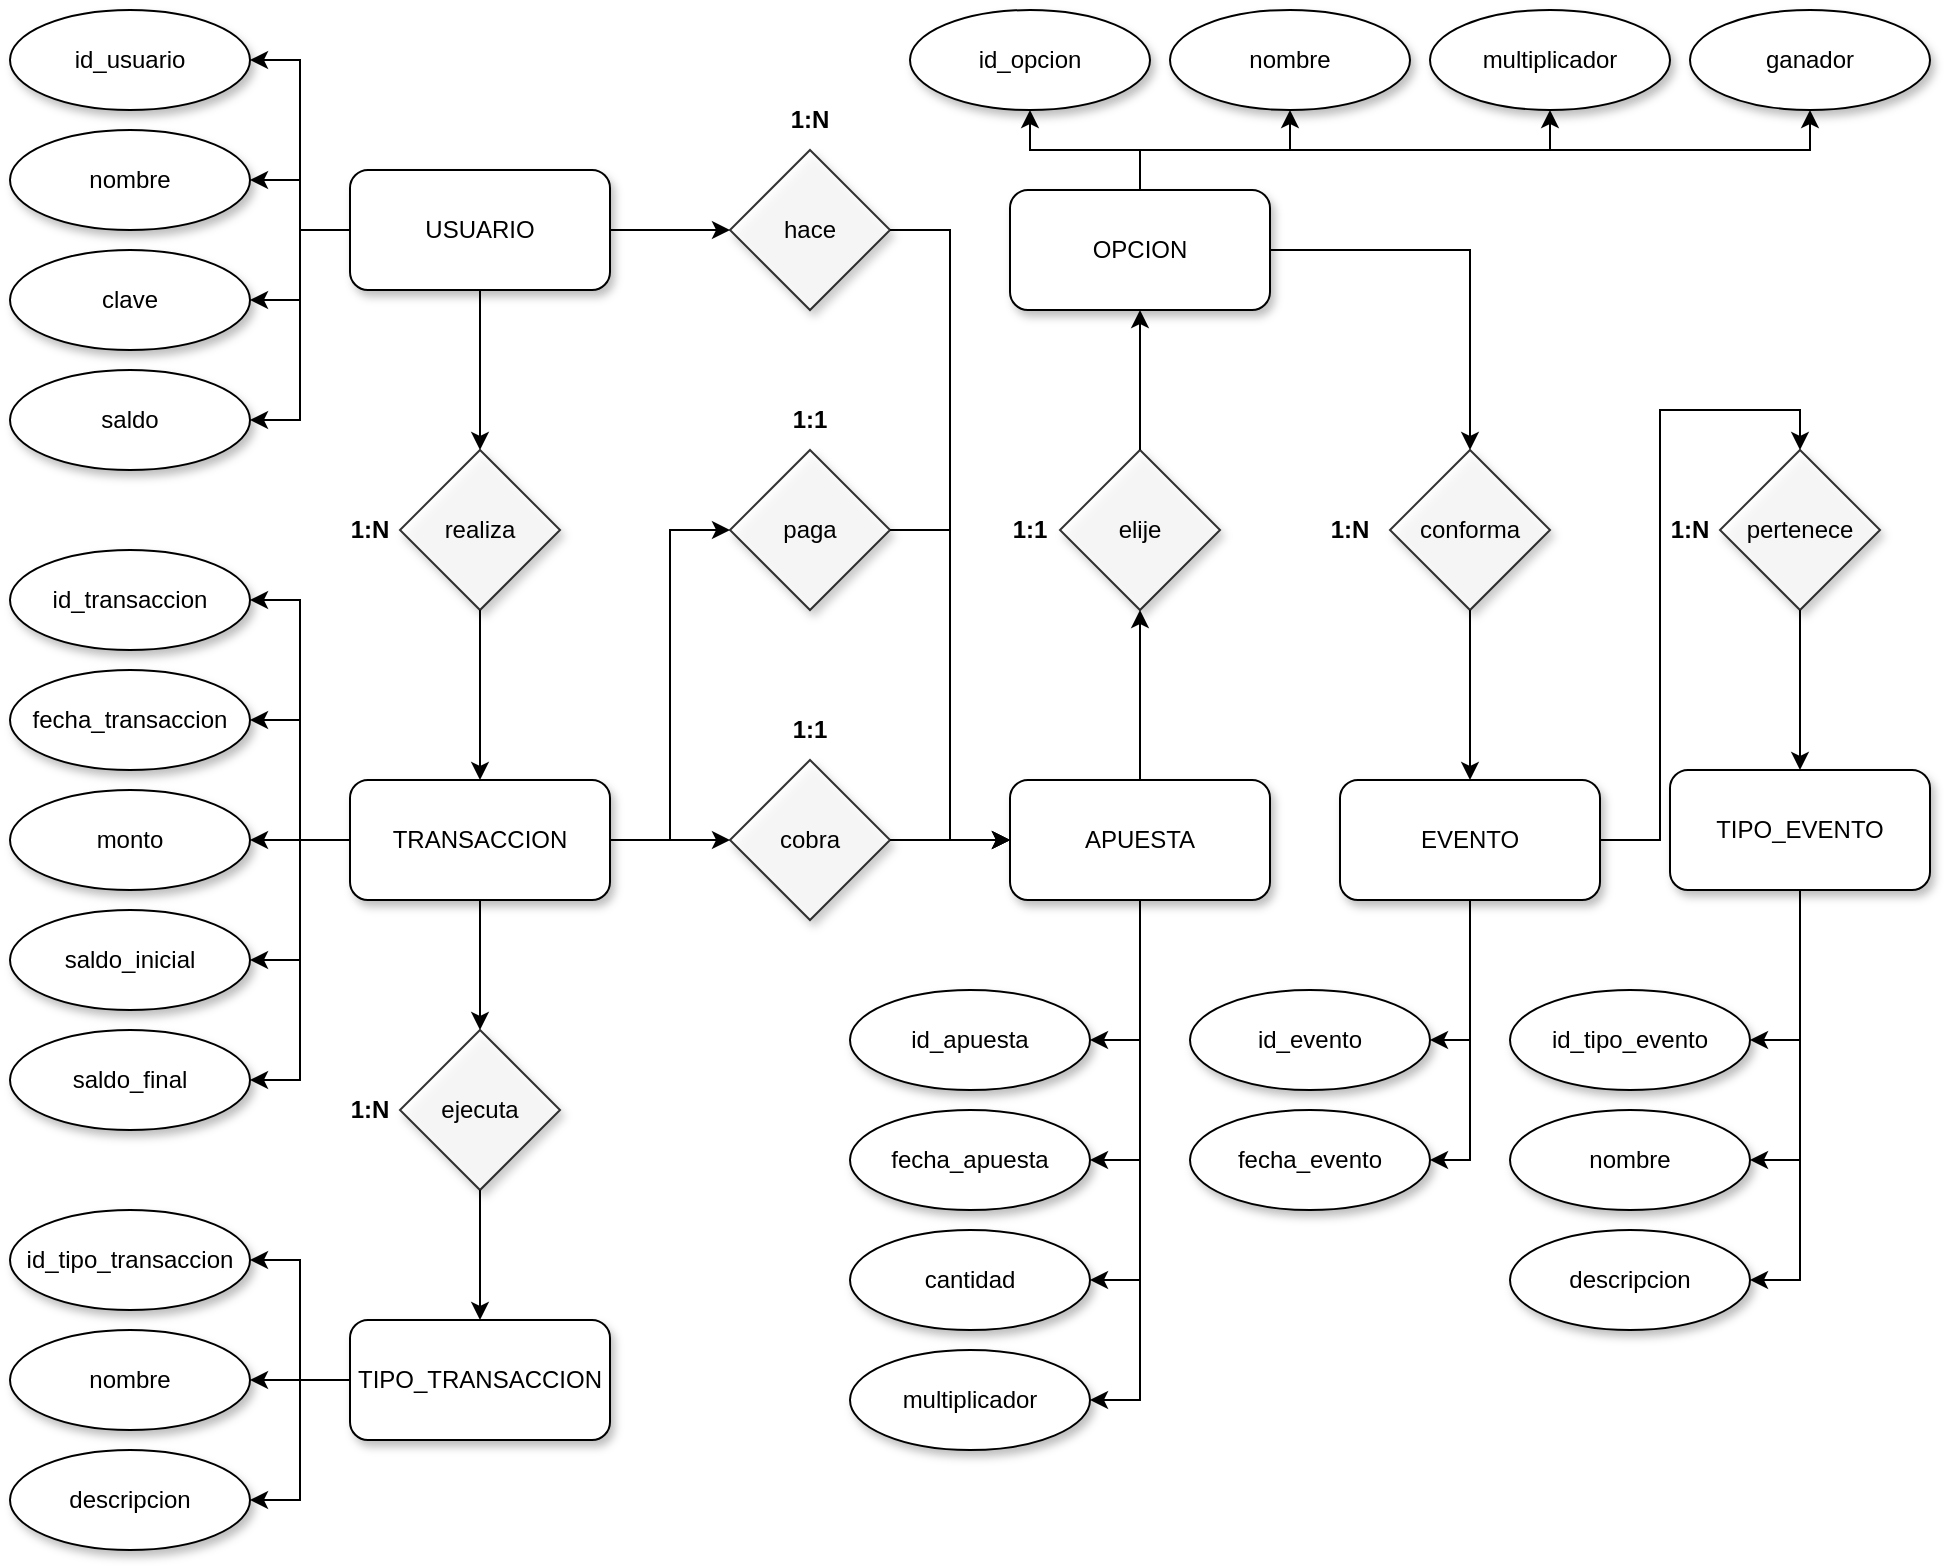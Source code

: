 <mxfile version="17.4.6" type="github">
  <diagram id="R2lEEEUBdFMjLlhIrx00" name="Page-1">
    <mxGraphModel dx="997" dy="548" grid="1" gridSize="10" guides="1" tooltips="1" connect="1" arrows="1" fold="1" page="1" pageScale="1" pageWidth="850" pageHeight="1100" math="0" shadow="0" extFonts="Permanent Marker^https://fonts.googleapis.com/css?family=Permanent+Marker">
      <root>
        <mxCell id="0" />
        <mxCell id="1" parent="0" />
        <mxCell id="2Tna0dI7XoZfgL8YWz7m-28" style="edgeStyle=orthogonalEdgeStyle;rounded=0;orthogonalLoop=1;jettySize=auto;html=1;entryX=1;entryY=0.5;entryDx=0;entryDy=0;" edge="1" parent="1" source="oc0m06MNL1J7dgQTcm7O-1" target="2Tna0dI7XoZfgL8YWz7m-3">
          <mxGeometry relative="1" as="geometry" />
        </mxCell>
        <mxCell id="2Tna0dI7XoZfgL8YWz7m-29" style="edgeStyle=orthogonalEdgeStyle;rounded=0;orthogonalLoop=1;jettySize=auto;html=1;exitX=0;exitY=0.5;exitDx=0;exitDy=0;entryX=1;entryY=0.5;entryDx=0;entryDy=0;" edge="1" parent="1" source="oc0m06MNL1J7dgQTcm7O-1" target="2Tna0dI7XoZfgL8YWz7m-4">
          <mxGeometry relative="1" as="geometry" />
        </mxCell>
        <mxCell id="2Tna0dI7XoZfgL8YWz7m-31" style="edgeStyle=orthogonalEdgeStyle;rounded=0;orthogonalLoop=1;jettySize=auto;html=1;exitX=0;exitY=0.5;exitDx=0;exitDy=0;entryX=1;entryY=0.5;entryDx=0;entryDy=0;" edge="1" parent="1" source="oc0m06MNL1J7dgQTcm7O-1" target="2Tna0dI7XoZfgL8YWz7m-26">
          <mxGeometry relative="1" as="geometry" />
        </mxCell>
        <mxCell id="2Tna0dI7XoZfgL8YWz7m-32" style="edgeStyle=orthogonalEdgeStyle;rounded=0;orthogonalLoop=1;jettySize=auto;html=1;exitX=0;exitY=0.5;exitDx=0;exitDy=0;entryX=1;entryY=0.5;entryDx=0;entryDy=0;" edge="1" parent="1" source="oc0m06MNL1J7dgQTcm7O-1" target="2Tna0dI7XoZfgL8YWz7m-25">
          <mxGeometry relative="1" as="geometry" />
        </mxCell>
        <mxCell id="2Tna0dI7XoZfgL8YWz7m-50" style="edgeStyle=orthogonalEdgeStyle;rounded=0;orthogonalLoop=1;jettySize=auto;html=1;exitX=0.5;exitY=1;exitDx=0;exitDy=0;entryX=0.5;entryY=0;entryDx=0;entryDy=0;" edge="1" parent="1" source="oc0m06MNL1J7dgQTcm7O-1" target="2Tna0dI7XoZfgL8YWz7m-48">
          <mxGeometry relative="1" as="geometry" />
        </mxCell>
        <mxCell id="2Tna0dI7XoZfgL8YWz7m-66" style="edgeStyle=orthogonalEdgeStyle;rounded=0;orthogonalLoop=1;jettySize=auto;html=1;exitX=1;exitY=0.5;exitDx=0;exitDy=0;" edge="1" parent="1" source="oc0m06MNL1J7dgQTcm7O-1" target="2Tna0dI7XoZfgL8YWz7m-65">
          <mxGeometry relative="1" as="geometry" />
        </mxCell>
        <mxCell id="oc0m06MNL1J7dgQTcm7O-1" value="USUARIO" style="rounded=1;whiteSpace=wrap;html=1;shadow=1;" vertex="1" parent="1">
          <mxGeometry x="200" y="110" width="130" height="60" as="geometry" />
        </mxCell>
        <mxCell id="2Tna0dI7XoZfgL8YWz7m-78" style="edgeStyle=orthogonalEdgeStyle;rounded=0;orthogonalLoop=1;jettySize=auto;html=1;exitX=0.5;exitY=1;exitDx=0;exitDy=0;entryX=1;entryY=0.5;entryDx=0;entryDy=0;" edge="1" parent="1" source="2Tna0dI7XoZfgL8YWz7m-1" target="2Tna0dI7XoZfgL8YWz7m-77">
          <mxGeometry relative="1" as="geometry" />
        </mxCell>
        <mxCell id="2Tna0dI7XoZfgL8YWz7m-79" style="edgeStyle=orthogonalEdgeStyle;rounded=0;orthogonalLoop=1;jettySize=auto;html=1;exitX=0.5;exitY=1;exitDx=0;exitDy=0;entryX=1;entryY=0.5;entryDx=0;entryDy=0;" edge="1" parent="1" source="2Tna0dI7XoZfgL8YWz7m-1" target="2Tna0dI7XoZfgL8YWz7m-76">
          <mxGeometry relative="1" as="geometry" />
        </mxCell>
        <mxCell id="2Tna0dI7XoZfgL8YWz7m-80" style="edgeStyle=orthogonalEdgeStyle;rounded=0;orthogonalLoop=1;jettySize=auto;html=1;exitX=0.5;exitY=1;exitDx=0;exitDy=0;entryX=1;entryY=0.5;entryDx=0;entryDy=0;" edge="1" parent="1" source="2Tna0dI7XoZfgL8YWz7m-1" target="2Tna0dI7XoZfgL8YWz7m-75">
          <mxGeometry relative="1" as="geometry" />
        </mxCell>
        <mxCell id="2Tna0dI7XoZfgL8YWz7m-81" style="edgeStyle=orthogonalEdgeStyle;rounded=0;orthogonalLoop=1;jettySize=auto;html=1;exitX=0.5;exitY=1;exitDx=0;exitDy=0;entryX=1;entryY=0.5;entryDx=0;entryDy=0;" edge="1" parent="1" source="2Tna0dI7XoZfgL8YWz7m-1" target="2Tna0dI7XoZfgL8YWz7m-35">
          <mxGeometry relative="1" as="geometry" />
        </mxCell>
        <mxCell id="2Tna0dI7XoZfgL8YWz7m-94" style="edgeStyle=orthogonalEdgeStyle;rounded=0;orthogonalLoop=1;jettySize=auto;html=1;exitX=0.5;exitY=0;exitDx=0;exitDy=0;entryX=0.5;entryY=1;entryDx=0;entryDy=0;" edge="1" parent="1" source="2Tna0dI7XoZfgL8YWz7m-1" target="2Tna0dI7XoZfgL8YWz7m-74">
          <mxGeometry relative="1" as="geometry" />
        </mxCell>
        <mxCell id="2Tna0dI7XoZfgL8YWz7m-1" value="APUESTA" style="rounded=1;whiteSpace=wrap;html=1;shadow=1;" vertex="1" parent="1">
          <mxGeometry x="530" y="415" width="130" height="60" as="geometry" />
        </mxCell>
        <mxCell id="2Tna0dI7XoZfgL8YWz7m-89" style="edgeStyle=orthogonalEdgeStyle;rounded=0;orthogonalLoop=1;jettySize=auto;html=1;exitX=0.5;exitY=0;exitDx=0;exitDy=0;entryX=0.5;entryY=1;entryDx=0;entryDy=0;" edge="1" parent="1" source="2Tna0dI7XoZfgL8YWz7m-2" target="2Tna0dI7XoZfgL8YWz7m-85">
          <mxGeometry relative="1" as="geometry" />
        </mxCell>
        <mxCell id="2Tna0dI7XoZfgL8YWz7m-90" style="edgeStyle=orthogonalEdgeStyle;rounded=0;orthogonalLoop=1;jettySize=auto;html=1;exitX=0.5;exitY=0;exitDx=0;exitDy=0;entryX=0.5;entryY=1;entryDx=0;entryDy=0;" edge="1" parent="1" source="2Tna0dI7XoZfgL8YWz7m-2" target="2Tna0dI7XoZfgL8YWz7m-88">
          <mxGeometry relative="1" as="geometry" />
        </mxCell>
        <mxCell id="2Tna0dI7XoZfgL8YWz7m-92" style="edgeStyle=orthogonalEdgeStyle;rounded=0;orthogonalLoop=1;jettySize=auto;html=1;exitX=0.5;exitY=0;exitDx=0;exitDy=0;entryX=0.5;entryY=1;entryDx=0;entryDy=0;" edge="1" parent="1" source="2Tna0dI7XoZfgL8YWz7m-2" target="2Tna0dI7XoZfgL8YWz7m-86">
          <mxGeometry relative="1" as="geometry" />
        </mxCell>
        <mxCell id="2Tna0dI7XoZfgL8YWz7m-93" style="edgeStyle=orthogonalEdgeStyle;rounded=0;orthogonalLoop=1;jettySize=auto;html=1;exitX=0.5;exitY=0;exitDx=0;exitDy=0;" edge="1" parent="1" source="2Tna0dI7XoZfgL8YWz7m-2" target="2Tna0dI7XoZfgL8YWz7m-87">
          <mxGeometry relative="1" as="geometry" />
        </mxCell>
        <mxCell id="2Tna0dI7XoZfgL8YWz7m-98" style="edgeStyle=orthogonalEdgeStyle;rounded=0;orthogonalLoop=1;jettySize=auto;html=1;exitX=1;exitY=0.5;exitDx=0;exitDy=0;" edge="1" parent="1" source="2Tna0dI7XoZfgL8YWz7m-2" target="2Tna0dI7XoZfgL8YWz7m-96">
          <mxGeometry relative="1" as="geometry" />
        </mxCell>
        <mxCell id="2Tna0dI7XoZfgL8YWz7m-2" value="OPCION" style="rounded=1;whiteSpace=wrap;html=1;shadow=1;" vertex="1" parent="1">
          <mxGeometry x="530" y="120" width="130" height="60" as="geometry" />
        </mxCell>
        <mxCell id="2Tna0dI7XoZfgL8YWz7m-3" value="id_usuario" style="ellipse;whiteSpace=wrap;html=1;shadow=1;sketch=0;" vertex="1" parent="1">
          <mxGeometry x="30" y="30" width="120" height="50" as="geometry" />
        </mxCell>
        <mxCell id="2Tna0dI7XoZfgL8YWz7m-4" value="nombre" style="ellipse;whiteSpace=wrap;html=1;shadow=1;sketch=0;" vertex="1" parent="1">
          <mxGeometry x="30" y="90" width="120" height="50" as="geometry" />
        </mxCell>
        <mxCell id="2Tna0dI7XoZfgL8YWz7m-24" value="id_transaccion" style="ellipse;whiteSpace=wrap;html=1;shadow=1;" vertex="1" parent="1">
          <mxGeometry x="30" y="300" width="120" height="50" as="geometry" />
        </mxCell>
        <mxCell id="2Tna0dI7XoZfgL8YWz7m-25" value="saldo" style="ellipse;whiteSpace=wrap;html=1;shadow=1;sketch=0;" vertex="1" parent="1">
          <mxGeometry x="30" y="210" width="120" height="50" as="geometry" />
        </mxCell>
        <mxCell id="2Tna0dI7XoZfgL8YWz7m-26" value="clave" style="ellipse;whiteSpace=wrap;html=1;shadow=1;sketch=0;" vertex="1" parent="1">
          <mxGeometry x="30" y="150" width="120" height="50" as="geometry" />
        </mxCell>
        <mxCell id="2Tna0dI7XoZfgL8YWz7m-33" value="fecha_transaccion" style="ellipse;whiteSpace=wrap;html=1;shadow=1;" vertex="1" parent="1">
          <mxGeometry x="30" y="360" width="120" height="50" as="geometry" />
        </mxCell>
        <mxCell id="2Tna0dI7XoZfgL8YWz7m-35" value="multiplicador" style="ellipse;whiteSpace=wrap;html=1;shadow=1;" vertex="1" parent="1">
          <mxGeometry x="450" y="700" width="120" height="50" as="geometry" />
        </mxCell>
        <mxCell id="2Tna0dI7XoZfgL8YWz7m-38" value="monto" style="ellipse;whiteSpace=wrap;html=1;shadow=1;" vertex="1" parent="1">
          <mxGeometry x="30" y="420" width="120" height="50" as="geometry" />
        </mxCell>
        <mxCell id="2Tna0dI7XoZfgL8YWz7m-39" value="saldo_inicial" style="ellipse;whiteSpace=wrap;html=1;shadow=1;" vertex="1" parent="1">
          <mxGeometry x="30" y="480" width="120" height="50" as="geometry" />
        </mxCell>
        <mxCell id="2Tna0dI7XoZfgL8YWz7m-40" value="saldo_final" style="ellipse;whiteSpace=wrap;html=1;shadow=1;" vertex="1" parent="1">
          <mxGeometry x="30" y="540" width="120" height="50" as="geometry" />
        </mxCell>
        <mxCell id="2Tna0dI7XoZfgL8YWz7m-52" style="edgeStyle=orthogonalEdgeStyle;rounded=0;orthogonalLoop=1;jettySize=auto;html=1;exitX=0.5;exitY=1;exitDx=0;exitDy=0;entryX=0.5;entryY=0;entryDx=0;entryDy=0;" edge="1" parent="1" source="2Tna0dI7XoZfgL8YWz7m-41" target="2Tna0dI7XoZfgL8YWz7m-49">
          <mxGeometry relative="1" as="geometry" />
        </mxCell>
        <mxCell id="2Tna0dI7XoZfgL8YWz7m-54" style="edgeStyle=orthogonalEdgeStyle;rounded=0;orthogonalLoop=1;jettySize=auto;html=1;exitX=0;exitY=0.5;exitDx=0;exitDy=0;entryX=1;entryY=0.5;entryDx=0;entryDy=0;" edge="1" parent="1" source="2Tna0dI7XoZfgL8YWz7m-41" target="2Tna0dI7XoZfgL8YWz7m-24">
          <mxGeometry relative="1" as="geometry" />
        </mxCell>
        <mxCell id="2Tna0dI7XoZfgL8YWz7m-55" style="edgeStyle=orthogonalEdgeStyle;rounded=0;orthogonalLoop=1;jettySize=auto;html=1;exitX=0;exitY=0.5;exitDx=0;exitDy=0;entryX=1;entryY=0.5;entryDx=0;entryDy=0;" edge="1" parent="1" source="2Tna0dI7XoZfgL8YWz7m-41" target="2Tna0dI7XoZfgL8YWz7m-33">
          <mxGeometry relative="1" as="geometry" />
        </mxCell>
        <mxCell id="2Tna0dI7XoZfgL8YWz7m-56" style="edgeStyle=orthogonalEdgeStyle;rounded=0;orthogonalLoop=1;jettySize=auto;html=1;exitX=0;exitY=0.5;exitDx=0;exitDy=0;entryX=1;entryY=0.5;entryDx=0;entryDy=0;" edge="1" parent="1" source="2Tna0dI7XoZfgL8YWz7m-41" target="2Tna0dI7XoZfgL8YWz7m-38">
          <mxGeometry relative="1" as="geometry" />
        </mxCell>
        <mxCell id="2Tna0dI7XoZfgL8YWz7m-57" style="edgeStyle=orthogonalEdgeStyle;rounded=0;orthogonalLoop=1;jettySize=auto;html=1;exitX=0;exitY=0.5;exitDx=0;exitDy=0;entryX=1;entryY=0.5;entryDx=0;entryDy=0;" edge="1" parent="1" source="2Tna0dI7XoZfgL8YWz7m-41" target="2Tna0dI7XoZfgL8YWz7m-39">
          <mxGeometry relative="1" as="geometry" />
        </mxCell>
        <mxCell id="2Tna0dI7XoZfgL8YWz7m-59" style="edgeStyle=orthogonalEdgeStyle;rounded=0;orthogonalLoop=1;jettySize=auto;html=1;exitX=0;exitY=0.5;exitDx=0;exitDy=0;entryX=1;entryY=0.5;entryDx=0;entryDy=0;" edge="1" parent="1" source="2Tna0dI7XoZfgL8YWz7m-41" target="2Tna0dI7XoZfgL8YWz7m-40">
          <mxGeometry relative="1" as="geometry" />
        </mxCell>
        <mxCell id="2Tna0dI7XoZfgL8YWz7m-69" style="edgeStyle=orthogonalEdgeStyle;rounded=0;orthogonalLoop=1;jettySize=auto;html=1;exitX=1;exitY=0.5;exitDx=0;exitDy=0;entryX=0;entryY=0.5;entryDx=0;entryDy=0;" edge="1" parent="1" source="2Tna0dI7XoZfgL8YWz7m-41" target="2Tna0dI7XoZfgL8YWz7m-67">
          <mxGeometry relative="1" as="geometry" />
        </mxCell>
        <mxCell id="2Tna0dI7XoZfgL8YWz7m-71" style="edgeStyle=orthogonalEdgeStyle;rounded=0;orthogonalLoop=1;jettySize=auto;html=1;exitX=1;exitY=0.5;exitDx=0;exitDy=0;entryX=0;entryY=0.5;entryDx=0;entryDy=0;" edge="1" parent="1" source="2Tna0dI7XoZfgL8YWz7m-41" target="2Tna0dI7XoZfgL8YWz7m-63">
          <mxGeometry relative="1" as="geometry" />
        </mxCell>
        <mxCell id="2Tna0dI7XoZfgL8YWz7m-41" value="TRANSACCION" style="rounded=1;whiteSpace=wrap;html=1;shadow=1;" vertex="1" parent="1">
          <mxGeometry x="200" y="415" width="130" height="60" as="geometry" />
        </mxCell>
        <mxCell id="2Tna0dI7XoZfgL8YWz7m-42" value="id_tipo_transaccion" style="ellipse;whiteSpace=wrap;html=1;shadow=1;" vertex="1" parent="1">
          <mxGeometry x="30" y="630" width="120" height="50" as="geometry" />
        </mxCell>
        <mxCell id="2Tna0dI7XoZfgL8YWz7m-43" value="nombre" style="ellipse;whiteSpace=wrap;html=1;shadow=1;" vertex="1" parent="1">
          <mxGeometry x="30" y="690" width="120" height="50" as="geometry" />
        </mxCell>
        <mxCell id="2Tna0dI7XoZfgL8YWz7m-44" value="descripcion" style="ellipse;whiteSpace=wrap;html=1;shadow=1;" vertex="1" parent="1">
          <mxGeometry x="30" y="750" width="120" height="50" as="geometry" />
        </mxCell>
        <mxCell id="2Tna0dI7XoZfgL8YWz7m-60" style="edgeStyle=orthogonalEdgeStyle;rounded=0;orthogonalLoop=1;jettySize=auto;html=1;exitX=0;exitY=0.5;exitDx=0;exitDy=0;entryX=1;entryY=0.5;entryDx=0;entryDy=0;" edge="1" parent="1" source="2Tna0dI7XoZfgL8YWz7m-45" target="2Tna0dI7XoZfgL8YWz7m-42">
          <mxGeometry relative="1" as="geometry" />
        </mxCell>
        <mxCell id="2Tna0dI7XoZfgL8YWz7m-61" style="edgeStyle=orthogonalEdgeStyle;rounded=0;orthogonalLoop=1;jettySize=auto;html=1;exitX=0;exitY=0.5;exitDx=0;exitDy=0;entryX=1;entryY=0.5;entryDx=0;entryDy=0;" edge="1" parent="1" source="2Tna0dI7XoZfgL8YWz7m-45" target="2Tna0dI7XoZfgL8YWz7m-43">
          <mxGeometry relative="1" as="geometry" />
        </mxCell>
        <mxCell id="2Tna0dI7XoZfgL8YWz7m-62" style="edgeStyle=orthogonalEdgeStyle;rounded=0;orthogonalLoop=1;jettySize=auto;html=1;exitX=0;exitY=0.5;exitDx=0;exitDy=0;entryX=1;entryY=0.5;entryDx=0;entryDy=0;" edge="1" parent="1" source="2Tna0dI7XoZfgL8YWz7m-45" target="2Tna0dI7XoZfgL8YWz7m-44">
          <mxGeometry relative="1" as="geometry" />
        </mxCell>
        <mxCell id="2Tna0dI7XoZfgL8YWz7m-45" value="TIPO_TRANSACCION" style="rounded=1;whiteSpace=wrap;html=1;shadow=1;" vertex="1" parent="1">
          <mxGeometry x="200" y="685" width="130" height="60" as="geometry" />
        </mxCell>
        <mxCell id="2Tna0dI7XoZfgL8YWz7m-51" style="edgeStyle=orthogonalEdgeStyle;rounded=0;orthogonalLoop=1;jettySize=auto;html=1;exitX=0.5;exitY=1;exitDx=0;exitDy=0;entryX=0.5;entryY=0;entryDx=0;entryDy=0;" edge="1" parent="1" source="2Tna0dI7XoZfgL8YWz7m-48" target="2Tna0dI7XoZfgL8YWz7m-41">
          <mxGeometry relative="1" as="geometry" />
        </mxCell>
        <mxCell id="2Tna0dI7XoZfgL8YWz7m-48" value="realiza" style="rhombus;whiteSpace=wrap;html=1;gradientColor=#ffffff;gradientDirection=radial;opacity=80;shadow=1;" vertex="1" parent="1">
          <mxGeometry x="225" y="250" width="80" height="80" as="geometry" />
        </mxCell>
        <mxCell id="2Tna0dI7XoZfgL8YWz7m-53" style="edgeStyle=orthogonalEdgeStyle;rounded=0;orthogonalLoop=1;jettySize=auto;html=1;exitX=0.5;exitY=1;exitDx=0;exitDy=0;entryX=0.5;entryY=0;entryDx=0;entryDy=0;" edge="1" parent="1" source="2Tna0dI7XoZfgL8YWz7m-49" target="2Tna0dI7XoZfgL8YWz7m-45">
          <mxGeometry relative="1" as="geometry" />
        </mxCell>
        <mxCell id="2Tna0dI7XoZfgL8YWz7m-49" value="ejecuta" style="rhombus;whiteSpace=wrap;html=1;gradientColor=#ffffff;gradientDirection=radial;opacity=80;rounded=0;shadow=1;sketch=0;" vertex="1" parent="1">
          <mxGeometry x="225" y="540" width="80" height="80" as="geometry" />
        </mxCell>
        <mxCell id="2Tna0dI7XoZfgL8YWz7m-83" style="edgeStyle=orthogonalEdgeStyle;rounded=0;orthogonalLoop=1;jettySize=auto;html=1;exitX=1;exitY=0.5;exitDx=0;exitDy=0;entryX=0;entryY=0.5;entryDx=0;entryDy=0;" edge="1" parent="1" source="2Tna0dI7XoZfgL8YWz7m-63" target="2Tna0dI7XoZfgL8YWz7m-1">
          <mxGeometry relative="1" as="geometry" />
        </mxCell>
        <mxCell id="2Tna0dI7XoZfgL8YWz7m-63" value="paga" style="rhombus;whiteSpace=wrap;html=1;gradientColor=#ffffff;gradientDirection=radial;opacity=80;shadow=1;" vertex="1" parent="1">
          <mxGeometry x="390" y="250" width="80" height="80" as="geometry" />
        </mxCell>
        <mxCell id="2Tna0dI7XoZfgL8YWz7m-82" style="edgeStyle=orthogonalEdgeStyle;rounded=0;orthogonalLoop=1;jettySize=auto;html=1;exitX=1;exitY=0.5;exitDx=0;exitDy=0;entryX=0;entryY=0.5;entryDx=0;entryDy=0;" edge="1" parent="1" source="2Tna0dI7XoZfgL8YWz7m-65" target="2Tna0dI7XoZfgL8YWz7m-1">
          <mxGeometry relative="1" as="geometry" />
        </mxCell>
        <mxCell id="2Tna0dI7XoZfgL8YWz7m-65" value="hace" style="rhombus;whiteSpace=wrap;html=1;gradientColor=#ffffff;gradientDirection=radial;opacity=80;shadow=1;" vertex="1" parent="1">
          <mxGeometry x="390" y="100" width="80" height="80" as="geometry" />
        </mxCell>
        <mxCell id="2Tna0dI7XoZfgL8YWz7m-70" style="edgeStyle=orthogonalEdgeStyle;rounded=0;orthogonalLoop=1;jettySize=auto;html=1;exitX=1;exitY=0.5;exitDx=0;exitDy=0;entryX=0;entryY=0.5;entryDx=0;entryDy=0;" edge="1" parent="1" source="2Tna0dI7XoZfgL8YWz7m-67" target="2Tna0dI7XoZfgL8YWz7m-1">
          <mxGeometry relative="1" as="geometry" />
        </mxCell>
        <mxCell id="2Tna0dI7XoZfgL8YWz7m-67" value="cobra" style="rhombus;whiteSpace=wrap;html=1;gradientColor=#ffffff;gradientDirection=radial;opacity=80;shadow=1;" vertex="1" parent="1">
          <mxGeometry x="390" y="405" width="80" height="80" as="geometry" />
        </mxCell>
        <mxCell id="2Tna0dI7XoZfgL8YWz7m-95" style="edgeStyle=orthogonalEdgeStyle;rounded=0;orthogonalLoop=1;jettySize=auto;html=1;exitX=0.5;exitY=0;exitDx=0;exitDy=0;entryX=0.5;entryY=1;entryDx=0;entryDy=0;" edge="1" parent="1" source="2Tna0dI7XoZfgL8YWz7m-74" target="2Tna0dI7XoZfgL8YWz7m-2">
          <mxGeometry relative="1" as="geometry" />
        </mxCell>
        <mxCell id="2Tna0dI7XoZfgL8YWz7m-74" value="elije" style="rhombus;whiteSpace=wrap;html=1;gradientColor=#ffffff;gradientDirection=radial;opacity=80;shadow=1;" vertex="1" parent="1">
          <mxGeometry x="555" y="250" width="80" height="80" as="geometry" />
        </mxCell>
        <mxCell id="2Tna0dI7XoZfgL8YWz7m-75" value="cantidad" style="ellipse;whiteSpace=wrap;html=1;shadow=1;" vertex="1" parent="1">
          <mxGeometry x="450" y="640" width="120" height="50" as="geometry" />
        </mxCell>
        <mxCell id="2Tna0dI7XoZfgL8YWz7m-76" value="fecha_apuesta" style="ellipse;whiteSpace=wrap;html=1;shadow=1;" vertex="1" parent="1">
          <mxGeometry x="450" y="580" width="120" height="50" as="geometry" />
        </mxCell>
        <mxCell id="2Tna0dI7XoZfgL8YWz7m-77" value="id_apuesta" style="ellipse;whiteSpace=wrap;html=1;shadow=1;" vertex="1" parent="1">
          <mxGeometry x="450" y="520" width="120" height="50" as="geometry" />
        </mxCell>
        <mxCell id="2Tna0dI7XoZfgL8YWz7m-85" value="id_opcion" style="ellipse;whiteSpace=wrap;html=1;shadow=1;" vertex="1" parent="1">
          <mxGeometry x="480" y="30" width="120" height="50" as="geometry" />
        </mxCell>
        <mxCell id="2Tna0dI7XoZfgL8YWz7m-86" value="multiplicador" style="ellipse;whiteSpace=wrap;html=1;shadow=1;" vertex="1" parent="1">
          <mxGeometry x="740" y="30" width="120" height="50" as="geometry" />
        </mxCell>
        <mxCell id="2Tna0dI7XoZfgL8YWz7m-87" value="ganador" style="ellipse;whiteSpace=wrap;html=1;shadow=1;" vertex="1" parent="1">
          <mxGeometry x="870" y="30" width="120" height="50" as="geometry" />
        </mxCell>
        <mxCell id="2Tna0dI7XoZfgL8YWz7m-88" value="nombre" style="ellipse;whiteSpace=wrap;html=1;shadow=1;" vertex="1" parent="1">
          <mxGeometry x="610" y="30" width="120" height="50" as="geometry" />
        </mxCell>
        <mxCell id="2Tna0dI7XoZfgL8YWz7m-100" style="edgeStyle=orthogonalEdgeStyle;rounded=0;orthogonalLoop=1;jettySize=auto;html=1;exitX=0.5;exitY=1;exitDx=0;exitDy=0;entryX=0.5;entryY=0;entryDx=0;entryDy=0;" edge="1" parent="1" source="2Tna0dI7XoZfgL8YWz7m-96" target="2Tna0dI7XoZfgL8YWz7m-97">
          <mxGeometry relative="1" as="geometry" />
        </mxCell>
        <mxCell id="2Tna0dI7XoZfgL8YWz7m-96" value="conforma" style="rhombus;whiteSpace=wrap;html=1;gradientColor=#ffffff;gradientDirection=radial;opacity=80;shadow=1;" vertex="1" parent="1">
          <mxGeometry x="720" y="250" width="80" height="80" as="geometry" />
        </mxCell>
        <mxCell id="2Tna0dI7XoZfgL8YWz7m-106" style="edgeStyle=orthogonalEdgeStyle;rounded=0;orthogonalLoop=1;jettySize=auto;html=1;exitX=0.5;exitY=1;exitDx=0;exitDy=0;entryX=1;entryY=0.5;entryDx=0;entryDy=0;" edge="1" parent="1" source="2Tna0dI7XoZfgL8YWz7m-97" target="2Tna0dI7XoZfgL8YWz7m-101">
          <mxGeometry relative="1" as="geometry" />
        </mxCell>
        <mxCell id="2Tna0dI7XoZfgL8YWz7m-114" style="edgeStyle=orthogonalEdgeStyle;rounded=0;orthogonalLoop=1;jettySize=auto;html=1;exitX=1;exitY=0.5;exitDx=0;exitDy=0;entryX=0.5;entryY=0;entryDx=0;entryDy=0;" edge="1" parent="1" source="2Tna0dI7XoZfgL8YWz7m-97" target="2Tna0dI7XoZfgL8YWz7m-111">
          <mxGeometry relative="1" as="geometry" />
        </mxCell>
        <mxCell id="2Tna0dI7XoZfgL8YWz7m-116" style="edgeStyle=orthogonalEdgeStyle;rounded=0;orthogonalLoop=1;jettySize=auto;html=1;exitX=0.5;exitY=1;exitDx=0;exitDy=0;entryX=1;entryY=0.5;entryDx=0;entryDy=0;" edge="1" parent="1" source="2Tna0dI7XoZfgL8YWz7m-97" target="2Tna0dI7XoZfgL8YWz7m-102">
          <mxGeometry relative="1" as="geometry" />
        </mxCell>
        <mxCell id="2Tna0dI7XoZfgL8YWz7m-97" value="EVENTO" style="rounded=1;whiteSpace=wrap;html=1;shadow=1;" vertex="1" parent="1">
          <mxGeometry x="695" y="415" width="130" height="60" as="geometry" />
        </mxCell>
        <mxCell id="2Tna0dI7XoZfgL8YWz7m-101" value="id_evento" style="ellipse;whiteSpace=wrap;html=1;shadow=1;" vertex="1" parent="1">
          <mxGeometry x="620" y="520" width="120" height="50" as="geometry" />
        </mxCell>
        <mxCell id="2Tna0dI7XoZfgL8YWz7m-102" value="fecha_evento" style="ellipse;whiteSpace=wrap;html=1;shadow=1;" vertex="1" parent="1">
          <mxGeometry x="620" y="580" width="120" height="50" as="geometry" />
        </mxCell>
        <mxCell id="2Tna0dI7XoZfgL8YWz7m-119" style="edgeStyle=orthogonalEdgeStyle;rounded=0;orthogonalLoop=1;jettySize=auto;html=1;exitX=0.5;exitY=1;exitDx=0;exitDy=0;entryX=0.5;entryY=0;entryDx=0;entryDy=0;" edge="1" parent="1" source="2Tna0dI7XoZfgL8YWz7m-111" target="2Tna0dI7XoZfgL8YWz7m-115">
          <mxGeometry relative="1" as="geometry" />
        </mxCell>
        <mxCell id="2Tna0dI7XoZfgL8YWz7m-111" value="pertenece" style="rhombus;whiteSpace=wrap;html=1;gradientColor=#ffffff;gradientDirection=radial;opacity=80;shadow=1;" vertex="1" parent="1">
          <mxGeometry x="885" y="250" width="80" height="80" as="geometry" />
        </mxCell>
        <mxCell id="2Tna0dI7XoZfgL8YWz7m-120" style="edgeStyle=orthogonalEdgeStyle;rounded=0;orthogonalLoop=1;jettySize=auto;html=1;exitX=0.5;exitY=1;exitDx=0;exitDy=0;entryX=1;entryY=0.5;entryDx=0;entryDy=0;" edge="1" parent="1" source="2Tna0dI7XoZfgL8YWz7m-115" target="2Tna0dI7XoZfgL8YWz7m-118">
          <mxGeometry relative="1" as="geometry" />
        </mxCell>
        <mxCell id="2Tna0dI7XoZfgL8YWz7m-123" style="edgeStyle=orthogonalEdgeStyle;rounded=0;orthogonalLoop=1;jettySize=auto;html=1;exitX=0.5;exitY=1;exitDx=0;exitDy=0;entryX=1;entryY=0.5;entryDx=0;entryDy=0;" edge="1" parent="1" source="2Tna0dI7XoZfgL8YWz7m-115" target="2Tna0dI7XoZfgL8YWz7m-121">
          <mxGeometry relative="1" as="geometry" />
        </mxCell>
        <mxCell id="2Tna0dI7XoZfgL8YWz7m-124" style="edgeStyle=orthogonalEdgeStyle;rounded=0;orthogonalLoop=1;jettySize=auto;html=1;exitX=0.5;exitY=1;exitDx=0;exitDy=0;entryX=1;entryY=0.5;entryDx=0;entryDy=0;" edge="1" parent="1" source="2Tna0dI7XoZfgL8YWz7m-115" target="2Tna0dI7XoZfgL8YWz7m-122">
          <mxGeometry relative="1" as="geometry" />
        </mxCell>
        <mxCell id="2Tna0dI7XoZfgL8YWz7m-115" value="TIPO_EVENTO" style="rounded=1;whiteSpace=wrap;html=1;shadow=1;" vertex="1" parent="1">
          <mxGeometry x="860" y="410" width="130" height="60" as="geometry" />
        </mxCell>
        <mxCell id="2Tna0dI7XoZfgL8YWz7m-118" value="id_tipo_evento" style="ellipse;whiteSpace=wrap;html=1;shadow=1;" vertex="1" parent="1">
          <mxGeometry x="780" y="520" width="120" height="50" as="geometry" />
        </mxCell>
        <mxCell id="2Tna0dI7XoZfgL8YWz7m-121" value="nombre" style="ellipse;whiteSpace=wrap;html=1;shadow=1;" vertex="1" parent="1">
          <mxGeometry x="780" y="580" width="120" height="50" as="geometry" />
        </mxCell>
        <mxCell id="2Tna0dI7XoZfgL8YWz7m-122" value="descripcion" style="ellipse;whiteSpace=wrap;html=1;shadow=1;" vertex="1" parent="1">
          <mxGeometry x="780" y="640" width="120" height="50" as="geometry" />
        </mxCell>
        <mxCell id="2Tna0dI7XoZfgL8YWz7m-127" value="1:N" style="text;html=1;strokeColor=none;fillColor=none;align=center;verticalAlign=middle;whiteSpace=wrap;rounded=0;opacity=80;fontStyle=1" vertex="1" parent="1">
          <mxGeometry x="400" y="70" width="60" height="30" as="geometry" />
        </mxCell>
        <mxCell id="2Tna0dI7XoZfgL8YWz7m-128" value="1:1" style="text;html=1;strokeColor=none;fillColor=none;align=center;verticalAlign=middle;whiteSpace=wrap;rounded=0;opacity=80;fontStyle=1" vertex="1" parent="1">
          <mxGeometry x="400" y="220" width="60" height="30" as="geometry" />
        </mxCell>
        <mxCell id="2Tna0dI7XoZfgL8YWz7m-129" value="1:1" style="text;html=1;strokeColor=none;fillColor=none;align=center;verticalAlign=middle;whiteSpace=wrap;rounded=0;opacity=80;fontStyle=1" vertex="1" parent="1">
          <mxGeometry x="400" y="375" width="60" height="30" as="geometry" />
        </mxCell>
        <mxCell id="2Tna0dI7XoZfgL8YWz7m-131" value="1:N" style="text;html=1;strokeColor=none;fillColor=none;align=center;verticalAlign=middle;whiteSpace=wrap;rounded=0;opacity=80;fontStyle=1" vertex="1" parent="1">
          <mxGeometry x="180" y="275" width="60" height="30" as="geometry" />
        </mxCell>
        <mxCell id="2Tna0dI7XoZfgL8YWz7m-132" value="1:N" style="text;html=1;strokeColor=none;fillColor=none;align=center;verticalAlign=middle;whiteSpace=wrap;rounded=0;opacity=80;fontStyle=1" vertex="1" parent="1">
          <mxGeometry x="180" y="565" width="60" height="30" as="geometry" />
        </mxCell>
        <mxCell id="2Tna0dI7XoZfgL8YWz7m-133" value="1:1" style="text;html=1;strokeColor=none;fillColor=none;align=center;verticalAlign=middle;whiteSpace=wrap;rounded=0;opacity=80;fontStyle=1;shadow=1;" vertex="1" parent="1">
          <mxGeometry x="510" y="275" width="60" height="30" as="geometry" />
        </mxCell>
        <mxCell id="2Tna0dI7XoZfgL8YWz7m-134" value="1:N" style="text;html=1;strokeColor=none;fillColor=none;align=center;verticalAlign=middle;whiteSpace=wrap;rounded=0;opacity=80;fontStyle=1;shadow=1;" vertex="1" parent="1">
          <mxGeometry x="670" y="275" width="60" height="30" as="geometry" />
        </mxCell>
        <mxCell id="2Tna0dI7XoZfgL8YWz7m-135" value="1:N" style="text;html=1;strokeColor=none;fillColor=none;align=center;verticalAlign=middle;whiteSpace=wrap;rounded=0;opacity=80;fontStyle=1;shadow=1;" vertex="1" parent="1">
          <mxGeometry x="840" y="275" width="60" height="30" as="geometry" />
        </mxCell>
      </root>
    </mxGraphModel>
  </diagram>
</mxfile>
